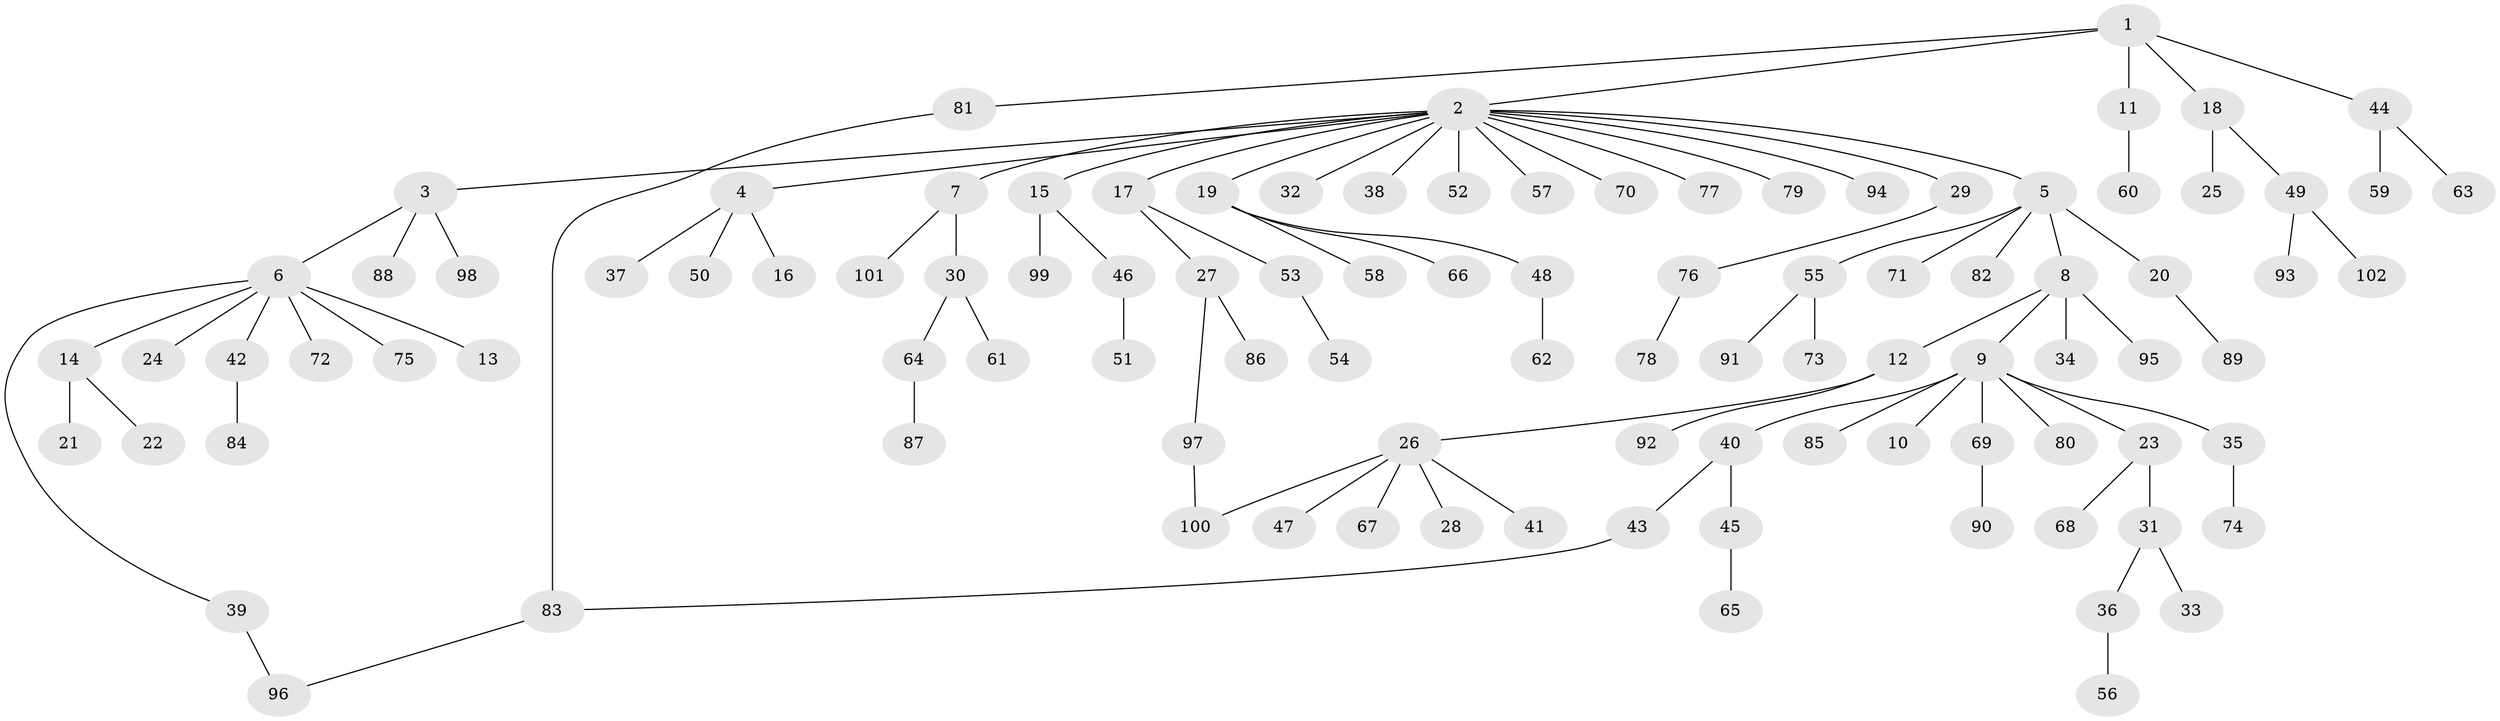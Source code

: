 // Generated by graph-tools (version 1.1) at 2025/35/03/09/25 02:35:46]
// undirected, 102 vertices, 104 edges
graph export_dot {
graph [start="1"]
  node [color=gray90,style=filled];
  1;
  2;
  3;
  4;
  5;
  6;
  7;
  8;
  9;
  10;
  11;
  12;
  13;
  14;
  15;
  16;
  17;
  18;
  19;
  20;
  21;
  22;
  23;
  24;
  25;
  26;
  27;
  28;
  29;
  30;
  31;
  32;
  33;
  34;
  35;
  36;
  37;
  38;
  39;
  40;
  41;
  42;
  43;
  44;
  45;
  46;
  47;
  48;
  49;
  50;
  51;
  52;
  53;
  54;
  55;
  56;
  57;
  58;
  59;
  60;
  61;
  62;
  63;
  64;
  65;
  66;
  67;
  68;
  69;
  70;
  71;
  72;
  73;
  74;
  75;
  76;
  77;
  78;
  79;
  80;
  81;
  82;
  83;
  84;
  85;
  86;
  87;
  88;
  89;
  90;
  91;
  92;
  93;
  94;
  95;
  96;
  97;
  98;
  99;
  100;
  101;
  102;
  1 -- 2;
  1 -- 11;
  1 -- 18;
  1 -- 44;
  1 -- 81;
  2 -- 3;
  2 -- 4;
  2 -- 5;
  2 -- 7;
  2 -- 15;
  2 -- 17;
  2 -- 19;
  2 -- 29;
  2 -- 32;
  2 -- 38;
  2 -- 52;
  2 -- 57;
  2 -- 70;
  2 -- 77;
  2 -- 79;
  2 -- 94;
  3 -- 6;
  3 -- 88;
  3 -- 98;
  4 -- 16;
  4 -- 37;
  4 -- 50;
  5 -- 8;
  5 -- 20;
  5 -- 55;
  5 -- 71;
  5 -- 82;
  6 -- 13;
  6 -- 14;
  6 -- 24;
  6 -- 39;
  6 -- 42;
  6 -- 72;
  6 -- 75;
  7 -- 30;
  7 -- 101;
  8 -- 9;
  8 -- 12;
  8 -- 34;
  8 -- 95;
  9 -- 10;
  9 -- 23;
  9 -- 35;
  9 -- 40;
  9 -- 69;
  9 -- 80;
  9 -- 85;
  11 -- 60;
  12 -- 26;
  12 -- 92;
  14 -- 21;
  14 -- 22;
  15 -- 46;
  15 -- 99;
  17 -- 27;
  17 -- 53;
  18 -- 25;
  18 -- 49;
  19 -- 48;
  19 -- 58;
  19 -- 66;
  20 -- 89;
  23 -- 31;
  23 -- 68;
  26 -- 28;
  26 -- 41;
  26 -- 47;
  26 -- 67;
  26 -- 100;
  27 -- 86;
  27 -- 97;
  29 -- 76;
  30 -- 61;
  30 -- 64;
  31 -- 33;
  31 -- 36;
  35 -- 74;
  36 -- 56;
  39 -- 96;
  40 -- 43;
  40 -- 45;
  42 -- 84;
  43 -- 83;
  44 -- 59;
  44 -- 63;
  45 -- 65;
  46 -- 51;
  48 -- 62;
  49 -- 93;
  49 -- 102;
  53 -- 54;
  55 -- 73;
  55 -- 91;
  64 -- 87;
  69 -- 90;
  76 -- 78;
  81 -- 83;
  83 -- 96;
  97 -- 100;
}
